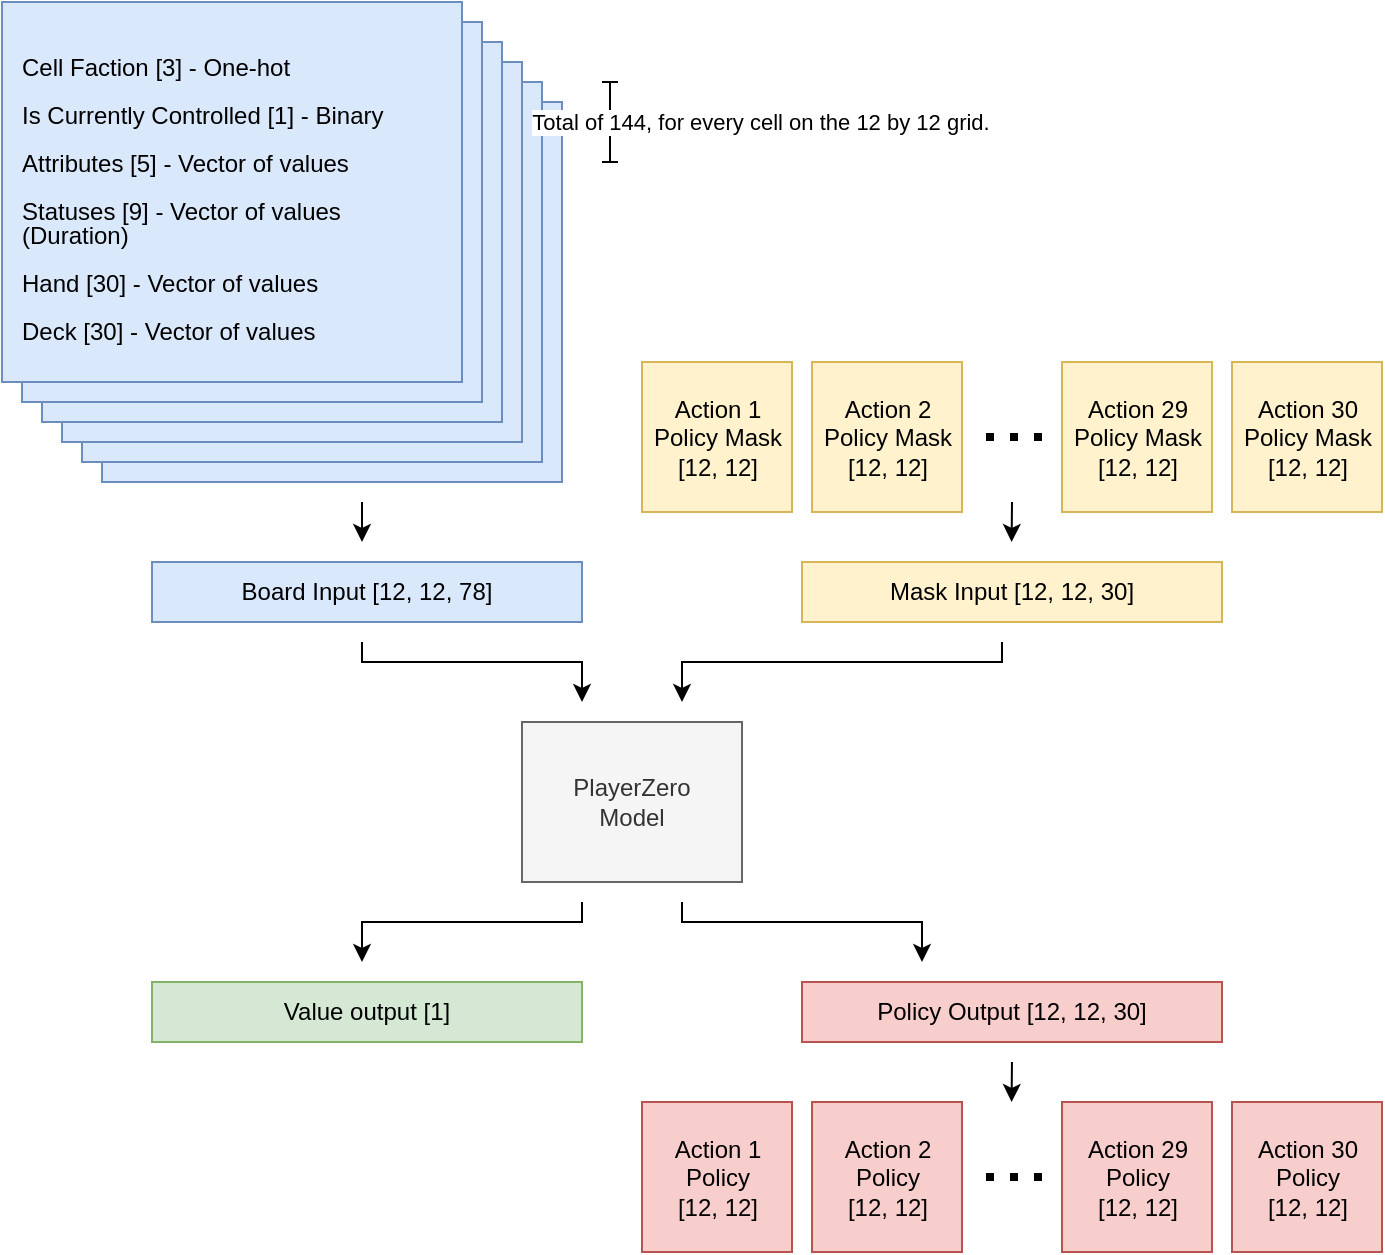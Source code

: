 <mxfile version="24.4.0" type="github">
  <diagram name="Page-1" id="C4LSqCpMthRV9HOR-iaF">
    <mxGraphModel dx="1914" dy="1021" grid="1" gridSize="10" guides="1" tooltips="1" connect="1" arrows="1" fold="1" page="1" pageScale="1" pageWidth="850" pageHeight="1100" math="0" shadow="0">
      <root>
        <mxCell id="0" />
        <mxCell id="1" parent="0" />
        <mxCell id="1W4X7tc66BTRNZ2V25yI-1" value="" style="rounded=0;whiteSpace=wrap;html=1;fillColor=#dae8fc;strokeColor=#6c8ebf;" vertex="1" parent="1">
          <mxGeometry x="170" y="60" width="230" height="190" as="geometry" />
        </mxCell>
        <mxCell id="1W4X7tc66BTRNZ2V25yI-2" value="" style="rounded=0;whiteSpace=wrap;html=1;fillColor=#dae8fc;strokeColor=#6c8ebf;" vertex="1" parent="1">
          <mxGeometry x="160" y="50" width="230" height="190" as="geometry" />
        </mxCell>
        <mxCell id="1W4X7tc66BTRNZ2V25yI-3" value="" style="rounded=0;whiteSpace=wrap;html=1;fillColor=#dae8fc;strokeColor=#6c8ebf;" vertex="1" parent="1">
          <mxGeometry x="150" y="40" width="230" height="190" as="geometry" />
        </mxCell>
        <mxCell id="1W4X7tc66BTRNZ2V25yI-4" value="" style="rounded=0;whiteSpace=wrap;html=1;fillColor=#dae8fc;strokeColor=#6c8ebf;" vertex="1" parent="1">
          <mxGeometry x="140" y="30" width="230" height="190" as="geometry" />
        </mxCell>
        <mxCell id="1W4X7tc66BTRNZ2V25yI-5" value="" style="rounded=0;whiteSpace=wrap;html=1;fillColor=#dae8fc;strokeColor=#6c8ebf;" vertex="1" parent="1">
          <mxGeometry x="130" y="20" width="230" height="190" as="geometry" />
        </mxCell>
        <mxCell id="1W4X7tc66BTRNZ2V25yI-6" value="&lt;p style=&quot;line-height: 100%;&quot;&gt;Cell Faction [3] - One-hot&lt;/p&gt;&lt;p style=&quot;line-height: 100%;&quot;&gt;Is Currently Controlled [1] - Binary&lt;/p&gt;&lt;p style=&quot;line-height: 100%;&quot;&gt;Attributes [5] - Vector of values&lt;br&gt;&lt;/p&gt;&lt;p style=&quot;line-height: 100%;&quot;&gt;Statuses [9] - Vector of values (Duration)&lt;/p&gt;&lt;p style=&quot;line-height: 100%;&quot;&gt;Hand [30] - Vector of values&lt;/p&gt;&lt;p style=&quot;line-height: 100%;&quot;&gt;Deck [30] - Vector of values&lt;br&gt;&lt;/p&gt;" style="rounded=0;whiteSpace=wrap;html=1;fillColor=#dae8fc;strokeColor=#6c8ebf;align=left;verticalAlign=top;spacing=10;" vertex="1" parent="1">
          <mxGeometry x="120" y="10" width="230" height="190" as="geometry" />
        </mxCell>
        <mxCell id="1W4X7tc66BTRNZ2V25yI-8" value="" style="rounded=0;whiteSpace=wrap;html=1;fillColor=#fff2cc;strokeColor=#d6b656;" vertex="1" parent="1">
          <mxGeometry x="440" y="190" width="75" height="75" as="geometry" />
        </mxCell>
        <mxCell id="1W4X7tc66BTRNZ2V25yI-9" value="&lt;div&gt;Action 1&lt;br&gt;&lt;/div&gt;&lt;div&gt;Policy Mask&lt;/div&gt;&lt;div&gt;[12, 12]&lt;br&gt;&lt;/div&gt;" style="text;html=1;align=center;verticalAlign=middle;whiteSpace=wrap;rounded=0;" vertex="1" parent="1">
          <mxGeometry x="442.5" y="192.5" width="70" height="70" as="geometry" />
        </mxCell>
        <mxCell id="1W4X7tc66BTRNZ2V25yI-11" value="" style="rounded=0;whiteSpace=wrap;html=1;fillColor=#fff2cc;strokeColor=#d6b656;" vertex="1" parent="1">
          <mxGeometry x="525" y="190" width="75" height="75" as="geometry" />
        </mxCell>
        <mxCell id="1W4X7tc66BTRNZ2V25yI-14" value="" style="rounded=0;whiteSpace=wrap;html=1;fillColor=#fff2cc;strokeColor=#d6b656;" vertex="1" parent="1">
          <mxGeometry x="650" y="190" width="75" height="75" as="geometry" />
        </mxCell>
        <mxCell id="1W4X7tc66BTRNZ2V25yI-17" value="" style="rounded=0;whiteSpace=wrap;html=1;fillColor=#fff2cc;strokeColor=#d6b656;" vertex="1" parent="1">
          <mxGeometry x="735" y="190" width="75" height="75" as="geometry" />
        </mxCell>
        <mxCell id="1W4X7tc66BTRNZ2V25yI-20" value="" style="endArrow=none;dashed=1;html=1;rounded=0;strokeWidth=4;dashPattern=1 2;" edge="1" parent="1">
          <mxGeometry width="50" height="50" relative="1" as="geometry">
            <mxPoint x="640" y="227.5" as="sourcePoint" />
            <mxPoint x="610" y="227.5" as="targetPoint" />
          </mxGeometry>
        </mxCell>
        <mxCell id="1W4X7tc66BTRNZ2V25yI-28" value="&lt;div&gt;Action 2&lt;br&gt;&lt;/div&gt;&lt;div&gt;Policy Mask&lt;/div&gt;&lt;div&gt;[12, 12]&lt;br&gt;&lt;/div&gt;" style="text;html=1;align=center;verticalAlign=middle;whiteSpace=wrap;rounded=0;" vertex="1" parent="1">
          <mxGeometry x="527.5" y="192.5" width="70" height="70" as="geometry" />
        </mxCell>
        <mxCell id="1W4X7tc66BTRNZ2V25yI-29" value="&lt;div&gt;Action 29&lt;br&gt;&lt;/div&gt;&lt;div&gt;Policy Mask&lt;/div&gt;&lt;div&gt;[12, 12]&lt;br&gt;&lt;/div&gt;" style="text;html=1;align=center;verticalAlign=middle;whiteSpace=wrap;rounded=0;" vertex="1" parent="1">
          <mxGeometry x="652.5" y="192.5" width="70" height="70" as="geometry" />
        </mxCell>
        <mxCell id="1W4X7tc66BTRNZ2V25yI-30" value="Action 30&lt;br&gt;&lt;div&gt;Policy Mask&lt;/div&gt;&lt;div&gt;[12, 12]&lt;br&gt;&lt;/div&gt;" style="text;html=1;align=center;verticalAlign=middle;whiteSpace=wrap;rounded=0;" vertex="1" parent="1">
          <mxGeometry x="737.5" y="192.5" width="70" height="70" as="geometry" />
        </mxCell>
        <mxCell id="1W4X7tc66BTRNZ2V25yI-34" value="Value output [1]" style="rounded=0;whiteSpace=wrap;html=1;fillColor=#d5e8d4;strokeColor=#82b366;" vertex="1" parent="1">
          <mxGeometry x="195" y="500" width="215" height="30" as="geometry" />
        </mxCell>
        <mxCell id="1W4X7tc66BTRNZ2V25yI-39" value="" style="endArrow=classic;html=1;rounded=0;" edge="1" parent="1">
          <mxGeometry width="50" height="50" relative="1" as="geometry">
            <mxPoint x="625" y="260" as="sourcePoint" />
            <mxPoint x="624.82" y="280" as="targetPoint" />
          </mxGeometry>
        </mxCell>
        <mxCell id="1W4X7tc66BTRNZ2V25yI-41" value="&lt;div&gt;PlayerZero&lt;/div&gt;&lt;div&gt;Model&lt;br&gt;&lt;/div&gt;" style="rounded=0;whiteSpace=wrap;html=1;fillColor=#f5f5f5;fontColor=#333333;strokeColor=#666666;" vertex="1" parent="1">
          <mxGeometry x="380" y="370" width="110" height="80" as="geometry" />
        </mxCell>
        <mxCell id="1W4X7tc66BTRNZ2V25yI-42" value="" style="endArrow=classic;html=1;rounded=0;" edge="1" parent="1">
          <mxGeometry width="50" height="50" relative="1" as="geometry">
            <mxPoint x="620" y="330" as="sourcePoint" />
            <mxPoint x="460" y="360" as="targetPoint" />
            <Array as="points">
              <mxPoint x="620" y="340" />
              <mxPoint x="460" y="340" />
            </Array>
          </mxGeometry>
        </mxCell>
        <mxCell id="1W4X7tc66BTRNZ2V25yI-43" value="" style="endArrow=classic;html=1;rounded=0;" edge="1" parent="1">
          <mxGeometry width="50" height="50" relative="1" as="geometry">
            <mxPoint x="300" y="330" as="sourcePoint" />
            <mxPoint x="410" y="360" as="targetPoint" />
            <Array as="points">
              <mxPoint x="300" y="340" />
              <mxPoint x="410" y="340" />
            </Array>
          </mxGeometry>
        </mxCell>
        <mxCell id="1W4X7tc66BTRNZ2V25yI-44" value="" style="endArrow=baseDash;html=1;rounded=0;startArrow=baseDash;startFill=0;endFill=0;" edge="1" parent="1">
          <mxGeometry width="50" height="50" relative="1" as="geometry">
            <mxPoint x="424" y="90" as="sourcePoint" />
            <mxPoint x="424" y="50" as="targetPoint" />
          </mxGeometry>
        </mxCell>
        <mxCell id="1W4X7tc66BTRNZ2V25yI-45" value="Total of 144, for every cell on the 12 by 12 grid." style="edgeLabel;html=1;align=center;verticalAlign=middle;resizable=0;points=[];" vertex="1" connectable="0" parent="1W4X7tc66BTRNZ2V25yI-44">
          <mxGeometry x="0.041" y="-1" relative="1" as="geometry">
            <mxPoint x="74" y="1" as="offset" />
          </mxGeometry>
        </mxCell>
        <mxCell id="1W4X7tc66BTRNZ2V25yI-46" value="Mask Input [12, 12, 30]" style="rounded=0;whiteSpace=wrap;html=1;fillColor=#fff2cc;strokeColor=#d6b656;" vertex="1" parent="1">
          <mxGeometry x="520" y="290" width="210" height="30" as="geometry" />
        </mxCell>
        <mxCell id="1W4X7tc66BTRNZ2V25yI-47" value="" style="endArrow=classic;html=1;rounded=0;" edge="1" parent="1">
          <mxGeometry width="50" height="50" relative="1" as="geometry">
            <mxPoint x="300" y="260" as="sourcePoint" />
            <mxPoint x="300" y="280" as="targetPoint" />
          </mxGeometry>
        </mxCell>
        <mxCell id="1W4X7tc66BTRNZ2V25yI-50" value="" style="endArrow=classic;html=1;rounded=0;" edge="1" parent="1">
          <mxGeometry width="50" height="50" relative="1" as="geometry">
            <mxPoint x="410" y="460" as="sourcePoint" />
            <mxPoint x="300" y="490" as="targetPoint" />
            <Array as="points">
              <mxPoint x="410" y="470" />
              <mxPoint x="300" y="470" />
            </Array>
          </mxGeometry>
        </mxCell>
        <mxCell id="1W4X7tc66BTRNZ2V25yI-51" value="Board Input [12, 12, 78]" style="rounded=0;whiteSpace=wrap;html=1;fillColor=#dae8fc;strokeColor=#6c8ebf;" vertex="1" parent="1">
          <mxGeometry x="195" y="290" width="215" height="30" as="geometry" />
        </mxCell>
        <mxCell id="1W4X7tc66BTRNZ2V25yI-53" value="" style="endArrow=classic;html=1;rounded=0;" edge="1" parent="1">
          <mxGeometry width="50" height="50" relative="1" as="geometry">
            <mxPoint x="460" y="460" as="sourcePoint" />
            <mxPoint x="580" y="490" as="targetPoint" />
            <Array as="points">
              <mxPoint x="460" y="470" />
              <mxPoint x="580" y="470" />
            </Array>
          </mxGeometry>
        </mxCell>
        <mxCell id="1W4X7tc66BTRNZ2V25yI-54" value="Policy Output [12, 12, 30]" style="rounded=0;whiteSpace=wrap;html=1;fillColor=#f8cecc;strokeColor=#b85450;" vertex="1" parent="1">
          <mxGeometry x="520" y="500" width="210" height="30" as="geometry" />
        </mxCell>
        <mxCell id="1W4X7tc66BTRNZ2V25yI-55" value="" style="endArrow=classic;html=1;rounded=0;" edge="1" parent="1">
          <mxGeometry width="50" height="50" relative="1" as="geometry">
            <mxPoint x="624.98" y="540" as="sourcePoint" />
            <mxPoint x="624.8" y="560" as="targetPoint" />
          </mxGeometry>
        </mxCell>
        <mxCell id="1W4X7tc66BTRNZ2V25yI-61" value="" style="rounded=0;whiteSpace=wrap;html=1;fillColor=#f8cecc;strokeColor=#b85450;" vertex="1" parent="1">
          <mxGeometry x="440" y="560" width="75" height="75" as="geometry" />
        </mxCell>
        <mxCell id="1W4X7tc66BTRNZ2V25yI-62" value="&lt;div&gt;Action 1&lt;/div&gt;&lt;div&gt;Policy&lt;/div&gt;&lt;div&gt;[12, 12]&lt;br&gt;&lt;/div&gt;" style="text;html=1;align=center;verticalAlign=middle;whiteSpace=wrap;rounded=0;" vertex="1" parent="1">
          <mxGeometry x="442.5" y="562.5" width="70" height="70" as="geometry" />
        </mxCell>
        <mxCell id="1W4X7tc66BTRNZ2V25yI-63" value="" style="rounded=0;whiteSpace=wrap;html=1;fillColor=#f8cecc;strokeColor=#b85450;" vertex="1" parent="1">
          <mxGeometry x="525" y="560" width="75" height="75" as="geometry" />
        </mxCell>
        <mxCell id="1W4X7tc66BTRNZ2V25yI-64" value="" style="rounded=0;whiteSpace=wrap;html=1;fillColor=#f8cecc;strokeColor=#b85450;" vertex="1" parent="1">
          <mxGeometry x="650" y="560" width="75" height="75" as="geometry" />
        </mxCell>
        <mxCell id="1W4X7tc66BTRNZ2V25yI-65" value="" style="rounded=0;whiteSpace=wrap;html=1;fillColor=#f8cecc;strokeColor=#b85450;" vertex="1" parent="1">
          <mxGeometry x="735" y="560" width="75" height="75" as="geometry" />
        </mxCell>
        <mxCell id="1W4X7tc66BTRNZ2V25yI-66" value="" style="endArrow=none;dashed=1;html=1;rounded=0;strokeWidth=4;dashPattern=1 2;" edge="1" parent="1">
          <mxGeometry width="50" height="50" relative="1" as="geometry">
            <mxPoint x="640" y="597.5" as="sourcePoint" />
            <mxPoint x="610" y="597.5" as="targetPoint" />
          </mxGeometry>
        </mxCell>
        <mxCell id="1W4X7tc66BTRNZ2V25yI-67" value="&lt;div&gt;Action 2&lt;/div&gt;&lt;div&gt;Policy&lt;br&gt;&lt;/div&gt;&lt;div&gt;[12, 12]&lt;br&gt;&lt;/div&gt;" style="text;html=1;align=center;verticalAlign=middle;whiteSpace=wrap;rounded=0;" vertex="1" parent="1">
          <mxGeometry x="527.5" y="562.5" width="70" height="70" as="geometry" />
        </mxCell>
        <mxCell id="1W4X7tc66BTRNZ2V25yI-68" value="&lt;div&gt;Action 29 Policy&lt;br&gt;&lt;/div&gt;&lt;div&gt;[12, 12]&lt;br&gt;&lt;/div&gt;" style="text;html=1;align=center;verticalAlign=middle;whiteSpace=wrap;rounded=0;" vertex="1" parent="1">
          <mxGeometry x="652.5" y="562.5" width="70" height="70" as="geometry" />
        </mxCell>
        <mxCell id="1W4X7tc66BTRNZ2V25yI-69" value="Action 30&lt;br&gt;&lt;div&gt;Policy&lt;br&gt;&lt;/div&gt;&lt;div&gt;[12, 12]&lt;br&gt;&lt;/div&gt;" style="text;html=1;align=center;verticalAlign=middle;whiteSpace=wrap;rounded=0;" vertex="1" parent="1">
          <mxGeometry x="737.5" y="562.5" width="70" height="70" as="geometry" />
        </mxCell>
      </root>
    </mxGraphModel>
  </diagram>
</mxfile>
